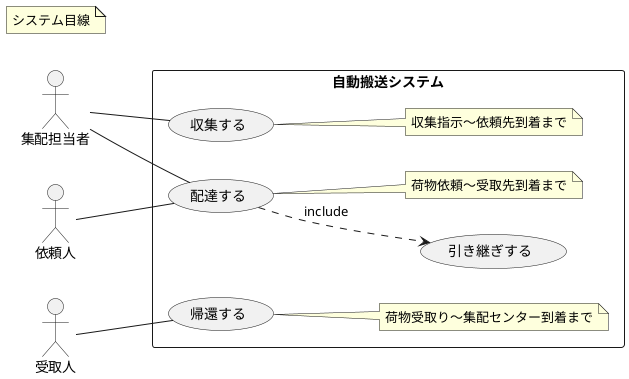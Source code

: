 @startuml ExpressSystem
skinparam packageStyle rect
left to right direction

note "システム目線" as note

actor 依頼人
actor 集配担当者
actor 受取人

rectangle 自動搬送システム as system {
    集配担当者 -- (収集する)
    note right of (収集する) : 収集指示～依頼先到着まで

    集配担当者 -- (配達する)
    (配達する) ..> (引き継ぎする) : include

    依頼人 -- (配達する)
    note right of (配達する) : 荷物依頼～受取先到着まで

    受取人 -- (帰還する)
    note right of (帰還する) : 荷物受取り～集配センター到着まで
}

' 順番整理
集配担当者 .[hidden] 依頼人
(収集する) .[hidden] (配達する)
(配達する) .[hidden] (帰還する)

@enduml
